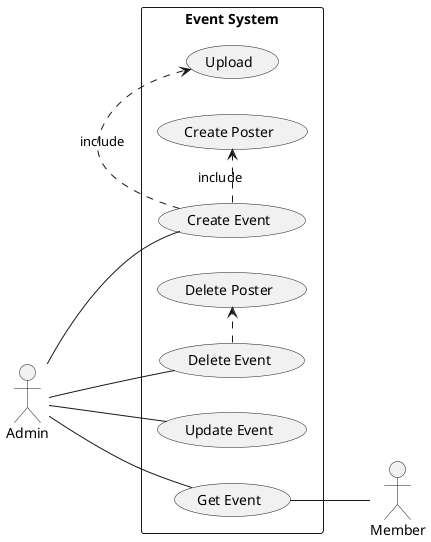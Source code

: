 @startuml EventSubSystem

left to right direction
skinparam packageStyle rectangle

actor Admin
actor Member

rectangle "Event System" {
    Admin -- (Create Event)
    Admin -- (Update Event)
    Admin -- (Delete Event)
    Admin -- (Get Event)

    (Get Event) -- Member

    (Create Event) .> (Upload) : include
    (Create Event) .> (Create Poster) : include
    
    (Delete Event) .> (Delete Poster)
}

@enduml